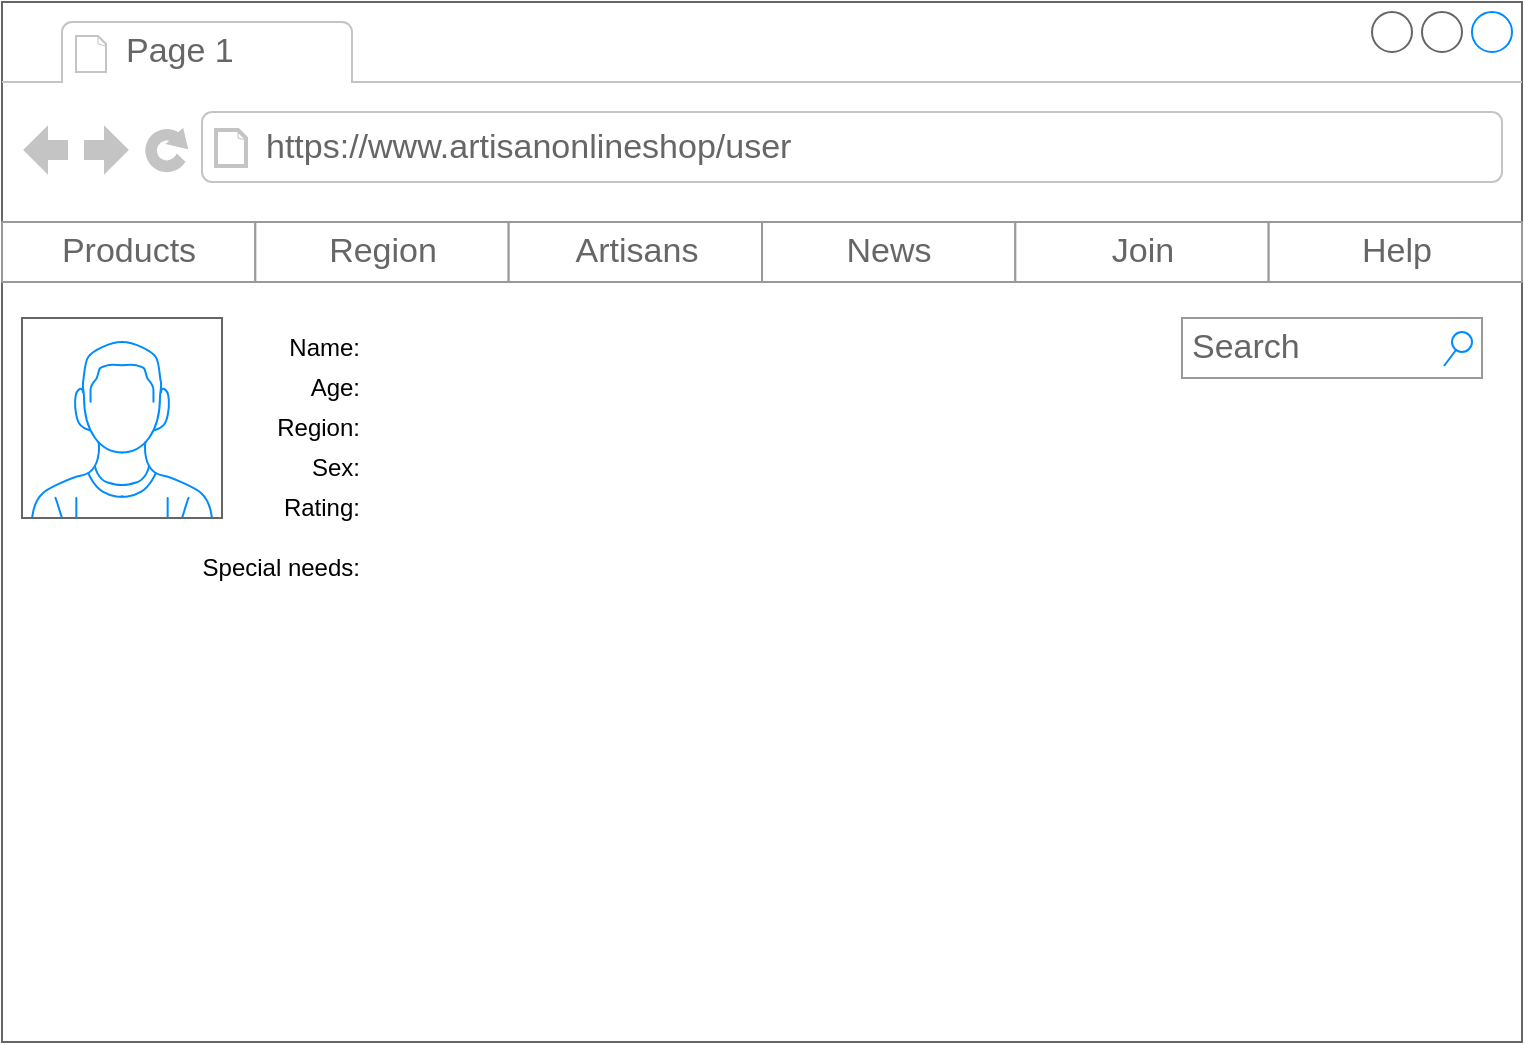 <mxfile version="20.8.23" type="github">
  <diagram name="Pagina-1" id="1wd1qRFHIOmjiayLOUDQ">
    <mxGraphModel dx="1221" dy="759" grid="1" gridSize="10" guides="1" tooltips="1" connect="1" arrows="1" fold="1" page="1" pageScale="1" pageWidth="827" pageHeight="1169" math="0" shadow="0">
      <root>
        <mxCell id="0" />
        <mxCell id="1" parent="0" />
        <mxCell id="Q3N0mhWa4I86AAQrIHix-1" value="" style="strokeWidth=1;shadow=0;dashed=0;align=center;html=1;shape=mxgraph.mockup.containers.browserWindow;rSize=0;strokeColor=#666666;strokeColor2=#008cff;strokeColor3=#c4c4c4;mainText=,;recursiveResize=0;" parent="1" vertex="1">
          <mxGeometry x="40" y="70" width="760" height="520" as="geometry" />
        </mxCell>
        <mxCell id="Q3N0mhWa4I86AAQrIHix-2" value="Page 1" style="strokeWidth=1;shadow=0;dashed=0;align=center;html=1;shape=mxgraph.mockup.containers.anchor;fontSize=17;fontColor=#666666;align=left;" parent="Q3N0mhWa4I86AAQrIHix-1" vertex="1">
          <mxGeometry x="60" y="12" width="110" height="26" as="geometry" />
        </mxCell>
        <mxCell id="Q3N0mhWa4I86AAQrIHix-3" value="https://www.artisanonlineshop/user" style="strokeWidth=1;shadow=0;dashed=0;align=center;html=1;shape=mxgraph.mockup.containers.anchor;rSize=0;fontSize=17;fontColor=#666666;align=left;" parent="Q3N0mhWa4I86AAQrIHix-1" vertex="1">
          <mxGeometry x="130" y="60" width="250" height="26" as="geometry" />
        </mxCell>
        <mxCell id="z5TwD4ITp_cDmmy_DJb5-1" value="" style="verticalLabelPosition=bottom;shadow=0;dashed=0;align=center;html=1;verticalAlign=top;strokeWidth=1;shape=mxgraph.mockup.containers.userMale;strokeColor=#666666;strokeColor2=#008cff;" vertex="1" parent="Q3N0mhWa4I86AAQrIHix-1">
          <mxGeometry x="10" y="158" width="100" height="100" as="geometry" />
        </mxCell>
        <mxCell id="z5TwD4ITp_cDmmy_DJb5-3" value="Name:" style="text;html=1;align=right;verticalAlign=middle;resizable=0;points=[];autosize=1;strokeColor=none;fillColor=none;" vertex="1" parent="Q3N0mhWa4I86AAQrIHix-1">
          <mxGeometry x="120" y="158" width="60" height="30" as="geometry" />
        </mxCell>
        <mxCell id="z5TwD4ITp_cDmmy_DJb5-6" value="Age:" style="text;html=1;align=right;verticalAlign=middle;resizable=0;points=[];autosize=1;strokeColor=none;fillColor=none;" vertex="1" parent="Q3N0mhWa4I86AAQrIHix-1">
          <mxGeometry x="130" y="178" width="50" height="30" as="geometry" />
        </mxCell>
        <mxCell id="z5TwD4ITp_cDmmy_DJb5-7" value="Region:" style="text;html=1;align=right;verticalAlign=middle;resizable=0;points=[];autosize=1;strokeColor=none;fillColor=none;" vertex="1" parent="Q3N0mhWa4I86AAQrIHix-1">
          <mxGeometry x="120" y="198" width="60" height="30" as="geometry" />
        </mxCell>
        <mxCell id="z5TwD4ITp_cDmmy_DJb5-8" value="Sex:" style="text;html=1;align=right;verticalAlign=middle;resizable=0;points=[];autosize=1;strokeColor=none;fillColor=none;" vertex="1" parent="Q3N0mhWa4I86AAQrIHix-1">
          <mxGeometry x="130" y="218" width="50" height="30" as="geometry" />
        </mxCell>
        <mxCell id="z5TwD4ITp_cDmmy_DJb5-9" value="Search" style="strokeWidth=1;shadow=0;dashed=0;align=center;html=1;shape=mxgraph.mockup.forms.searchBox;strokeColor=#999999;mainText=;strokeColor2=#008cff;fontColor=#666666;fontSize=17;align=left;spacingLeft=3;" vertex="1" parent="Q3N0mhWa4I86AAQrIHix-1">
          <mxGeometry x="590" y="158" width="150" height="30" as="geometry" />
        </mxCell>
        <mxCell id="z5TwD4ITp_cDmmy_DJb5-10" value="Rating:" style="text;html=1;align=right;verticalAlign=middle;resizable=0;points=[];autosize=1;strokeColor=none;fillColor=none;" vertex="1" parent="Q3N0mhWa4I86AAQrIHix-1">
          <mxGeometry x="120" y="238" width="60" height="30" as="geometry" />
        </mxCell>
        <mxCell id="z5TwD4ITp_cDmmy_DJb5-11" value="Special needs:" style="text;html=1;align=right;verticalAlign=middle;resizable=0;points=[];autosize=1;strokeColor=none;fillColor=none;" vertex="1" parent="Q3N0mhWa4I86AAQrIHix-1">
          <mxGeometry x="80" y="268" width="100" height="30" as="geometry" />
        </mxCell>
        <mxCell id="z5TwD4ITp_cDmmy_DJb5-12" value="" style="strokeWidth=1;shadow=0;dashed=0;align=center;html=1;shape=mxgraph.mockup.forms.rrect;rSize=0;strokeColor=#999999;" vertex="1" parent="Q3N0mhWa4I86AAQrIHix-1">
          <mxGeometry y="110" width="760" height="30" as="geometry" />
        </mxCell>
        <mxCell id="z5TwD4ITp_cDmmy_DJb5-13" value="Products" style="strokeColor=inherit;fillColor=inherit;gradientColor=inherit;strokeWidth=1;shadow=0;dashed=0;align=center;html=1;shape=mxgraph.mockup.forms.rrect;rSize=0;fontSize=17;fontColor=#666666;" vertex="1" parent="z5TwD4ITp_cDmmy_DJb5-12">
          <mxGeometry width="126.667" height="30" as="geometry" />
        </mxCell>
        <mxCell id="z5TwD4ITp_cDmmy_DJb5-14" value="Region" style="strokeColor=inherit;fillColor=inherit;gradientColor=inherit;strokeWidth=1;shadow=0;dashed=0;align=center;html=1;shape=mxgraph.mockup.forms.rrect;rSize=0;fontSize=17;fontColor=#666666;" vertex="1" parent="z5TwD4ITp_cDmmy_DJb5-12">
          <mxGeometry x="126.667" width="126.667" height="30" as="geometry" />
        </mxCell>
        <mxCell id="z5TwD4ITp_cDmmy_DJb5-15" value="Artisans" style="strokeColor=inherit;fillColor=inherit;gradientColor=inherit;strokeWidth=1;shadow=0;dashed=0;align=center;html=1;shape=mxgraph.mockup.forms.rrect;rSize=0;fontSize=17;fontColor=#666666;" vertex="1" parent="z5TwD4ITp_cDmmy_DJb5-12">
          <mxGeometry x="253.333" width="126.667" height="30" as="geometry" />
        </mxCell>
        <mxCell id="z5TwD4ITp_cDmmy_DJb5-16" value="News" style="strokeColor=inherit;fillColor=inherit;gradientColor=inherit;strokeWidth=1;shadow=0;dashed=0;align=center;html=1;shape=mxgraph.mockup.forms.rrect;rSize=0;fontSize=17;fontColor=#666666;" vertex="1" parent="z5TwD4ITp_cDmmy_DJb5-12">
          <mxGeometry x="380" width="126.667" height="30" as="geometry" />
        </mxCell>
        <mxCell id="z5TwD4ITp_cDmmy_DJb5-17" value="Join" style="strokeColor=inherit;fillColor=inherit;gradientColor=inherit;strokeWidth=1;shadow=0;dashed=0;align=center;html=1;shape=mxgraph.mockup.forms.rrect;rSize=0;fontSize=17;fontColor=#666666;" vertex="1" parent="z5TwD4ITp_cDmmy_DJb5-12">
          <mxGeometry x="506.667" width="126.667" height="30" as="geometry" />
        </mxCell>
        <mxCell id="z5TwD4ITp_cDmmy_DJb5-18" value="Help" style="strokeColor=inherit;fillColor=inherit;gradientColor=inherit;strokeWidth=1;shadow=0;dashed=0;align=center;html=1;shape=mxgraph.mockup.forms.rrect;rSize=0;fontSize=17;fontColor=#666666;" vertex="1" parent="z5TwD4ITp_cDmmy_DJb5-12">
          <mxGeometry x="633.333" width="126.667" height="30" as="geometry" />
        </mxCell>
      </root>
    </mxGraphModel>
  </diagram>
</mxfile>
